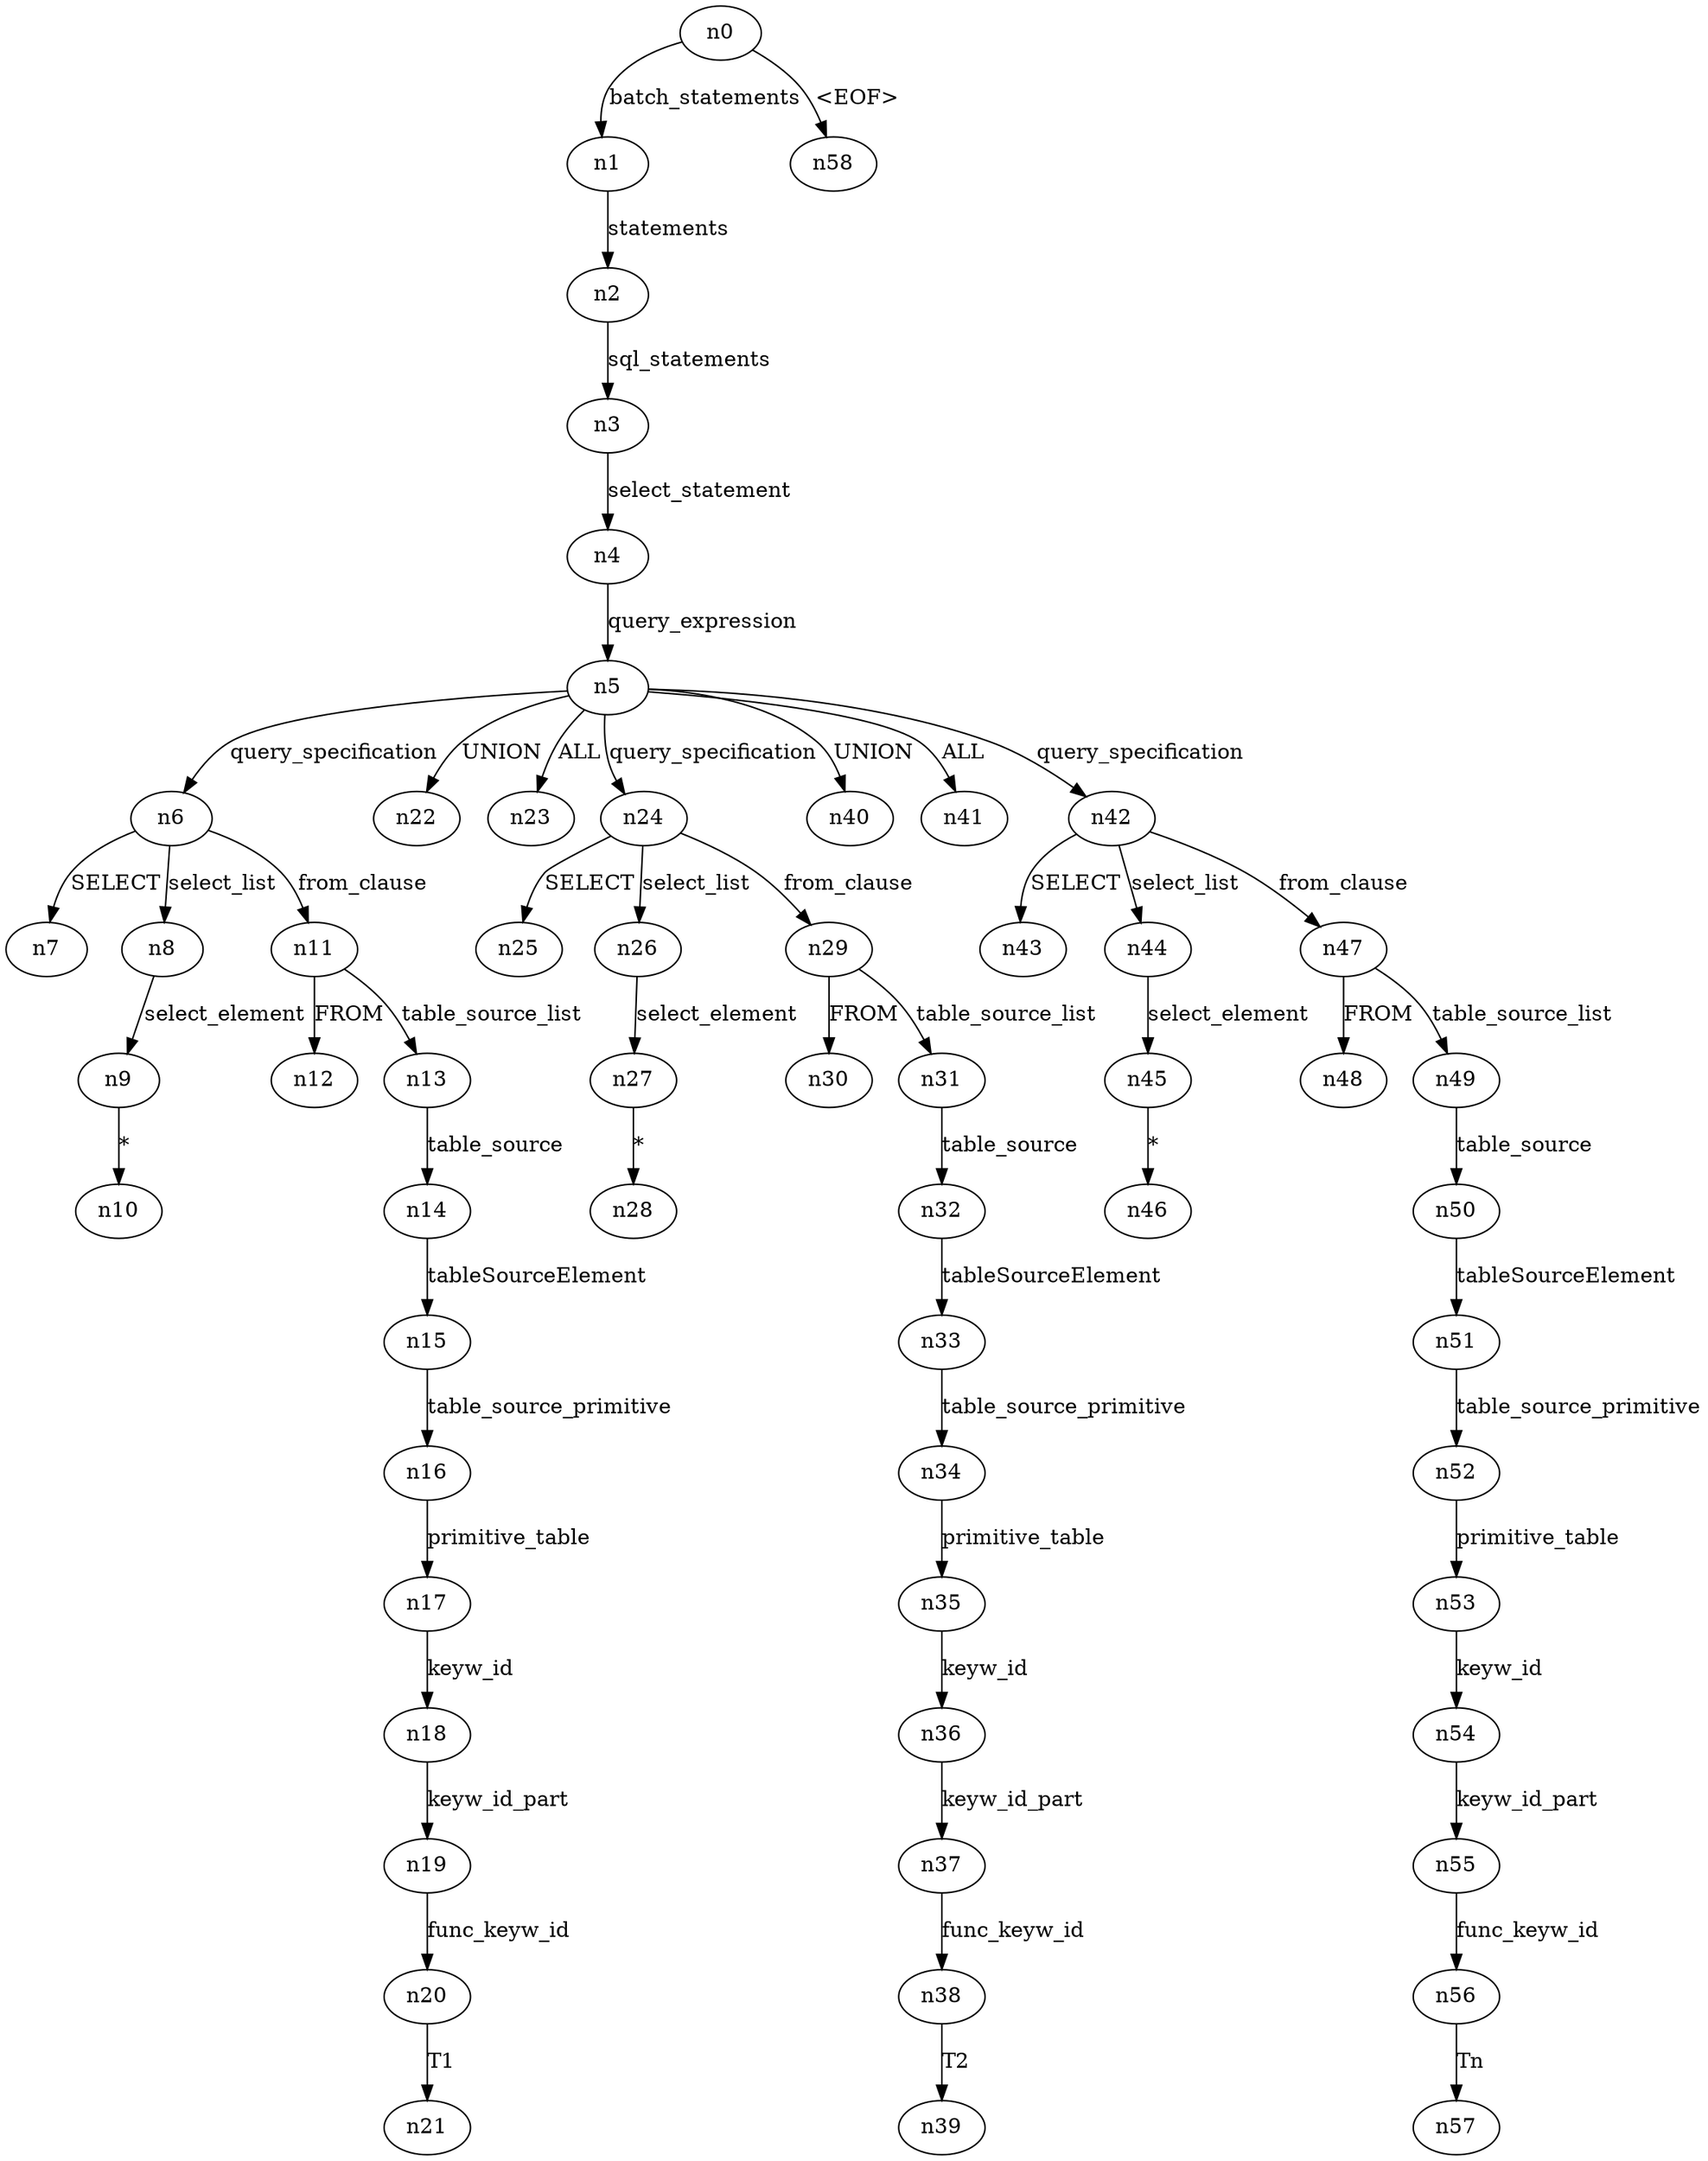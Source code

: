 digraph ParseTree {
  n0 -> n1 [label="batch_statements"];
  n1 -> n2 [label="statements"];
  n2 -> n3 [label="sql_statements"];
  n3 -> n4 [label="select_statement"];
  n4 -> n5 [label="query_expression"];
  n5 -> n6 [label="query_specification"];
  n6 -> n7 [label="SELECT"];
  n6 -> n8 [label="select_list"];
  n8 -> n9 [label="select_element"];
  n9 -> n10 [label="*"];
  n6 -> n11 [label="from_clause"];
  n11 -> n12 [label="FROM"];
  n11 -> n13 [label="table_source_list"];
  n13 -> n14 [label="table_source"];
  n14 -> n15 [label="tableSourceElement"];
  n15 -> n16 [label="table_source_primitive"];
  n16 -> n17 [label="primitive_table"];
  n17 -> n18 [label="keyw_id"];
  n18 -> n19 [label="keyw_id_part"];
  n19 -> n20 [label="func_keyw_id"];
  n20 -> n21 [label="T1"];
  n5 -> n22 [label="UNION"];
  n5 -> n23 [label="ALL"];
  n5 -> n24 [label="query_specification"];
  n24 -> n25 [label="SELECT"];
  n24 -> n26 [label="select_list"];
  n26 -> n27 [label="select_element"];
  n27 -> n28 [label="*"];
  n24 -> n29 [label="from_clause"];
  n29 -> n30 [label="FROM"];
  n29 -> n31 [label="table_source_list"];
  n31 -> n32 [label="table_source"];
  n32 -> n33 [label="tableSourceElement"];
  n33 -> n34 [label="table_source_primitive"];
  n34 -> n35 [label="primitive_table"];
  n35 -> n36 [label="keyw_id"];
  n36 -> n37 [label="keyw_id_part"];
  n37 -> n38 [label="func_keyw_id"];
  n38 -> n39 [label="T2"];
  n5 -> n40 [label="UNION"];
  n5 -> n41 [label="ALL"];
  n5 -> n42 [label="query_specification"];
  n42 -> n43 [label="SELECT"];
  n42 -> n44 [label="select_list"];
  n44 -> n45 [label="select_element"];
  n45 -> n46 [label="*"];
  n42 -> n47 [label="from_clause"];
  n47 -> n48 [label="FROM"];
  n47 -> n49 [label="table_source_list"];
  n49 -> n50 [label="table_source"];
  n50 -> n51 [label="tableSourceElement"];
  n51 -> n52 [label="table_source_primitive"];
  n52 -> n53 [label="primitive_table"];
  n53 -> n54 [label="keyw_id"];
  n54 -> n55 [label="keyw_id_part"];
  n55 -> n56 [label="func_keyw_id"];
  n56 -> n57 [label="Tn"];
  n0 -> n58 [label="<EOF>"];
}